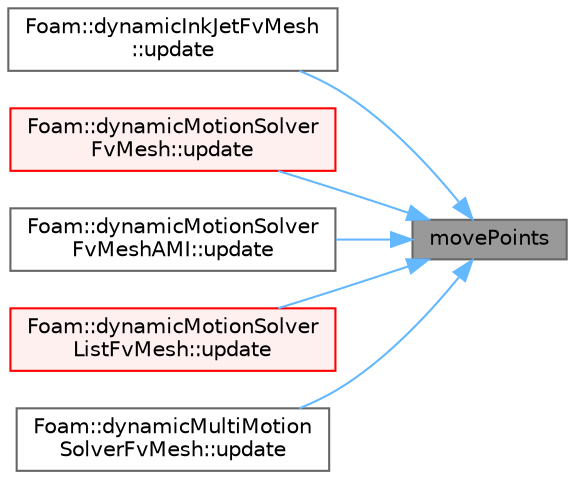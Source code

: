 digraph "movePoints"
{
 // LATEX_PDF_SIZE
  bgcolor="transparent";
  edge [fontname=Helvetica,fontsize=10,labelfontname=Helvetica,labelfontsize=10];
  node [fontname=Helvetica,fontsize=10,shape=box,height=0.2,width=0.4];
  rankdir="RL";
  Node1 [id="Node000001",label="movePoints",height=0.2,width=0.4,color="gray40", fillcolor="grey60", style="filled", fontcolor="black",tooltip=" "];
  Node1 -> Node2 [id="edge1_Node000001_Node000002",dir="back",color="steelblue1",style="solid",tooltip=" "];
  Node2 [id="Node000002",label="Foam::dynamicInkJetFvMesh\l::update",height=0.2,width=0.4,color="grey40", fillcolor="white", style="filled",URL="$classFoam_1_1dynamicInkJetFvMesh.html#aa2aac016e2bf7b5bd2b271786c2791aa",tooltip=" "];
  Node1 -> Node3 [id="edge2_Node000001_Node000003",dir="back",color="steelblue1",style="solid",tooltip=" "];
  Node3 [id="Node000003",label="Foam::dynamicMotionSolver\lFvMesh::update",height=0.2,width=0.4,color="red", fillcolor="#FFF0F0", style="filled",URL="$classFoam_1_1dynamicMotionSolverFvMesh.html#aa2aac016e2bf7b5bd2b271786c2791aa",tooltip=" "];
  Node1 -> Node5 [id="edge3_Node000001_Node000005",dir="back",color="steelblue1",style="solid",tooltip=" "];
  Node5 [id="Node000005",label="Foam::dynamicMotionSolver\lFvMeshAMI::update",height=0.2,width=0.4,color="grey40", fillcolor="white", style="filled",URL="$classFoam_1_1dynamicMotionSolverFvMeshAMI.html#aa2aac016e2bf7b5bd2b271786c2791aa",tooltip=" "];
  Node1 -> Node6 [id="edge4_Node000001_Node000006",dir="back",color="steelblue1",style="solid",tooltip=" "];
  Node6 [id="Node000006",label="Foam::dynamicMotionSolver\lListFvMesh::update",height=0.2,width=0.4,color="red", fillcolor="#FFF0F0", style="filled",URL="$classFoam_1_1dynamicMotionSolverListFvMesh.html#aa2aac016e2bf7b5bd2b271786c2791aa",tooltip=" "];
  Node1 -> Node9 [id="edge5_Node000001_Node000009",dir="back",color="steelblue1",style="solid",tooltip=" "];
  Node9 [id="Node000009",label="Foam::dynamicMultiMotion\lSolverFvMesh::update",height=0.2,width=0.4,color="grey40", fillcolor="white", style="filled",URL="$classFoam_1_1dynamicMultiMotionSolverFvMesh.html#aa2aac016e2bf7b5bd2b271786c2791aa",tooltip=" "];
}
